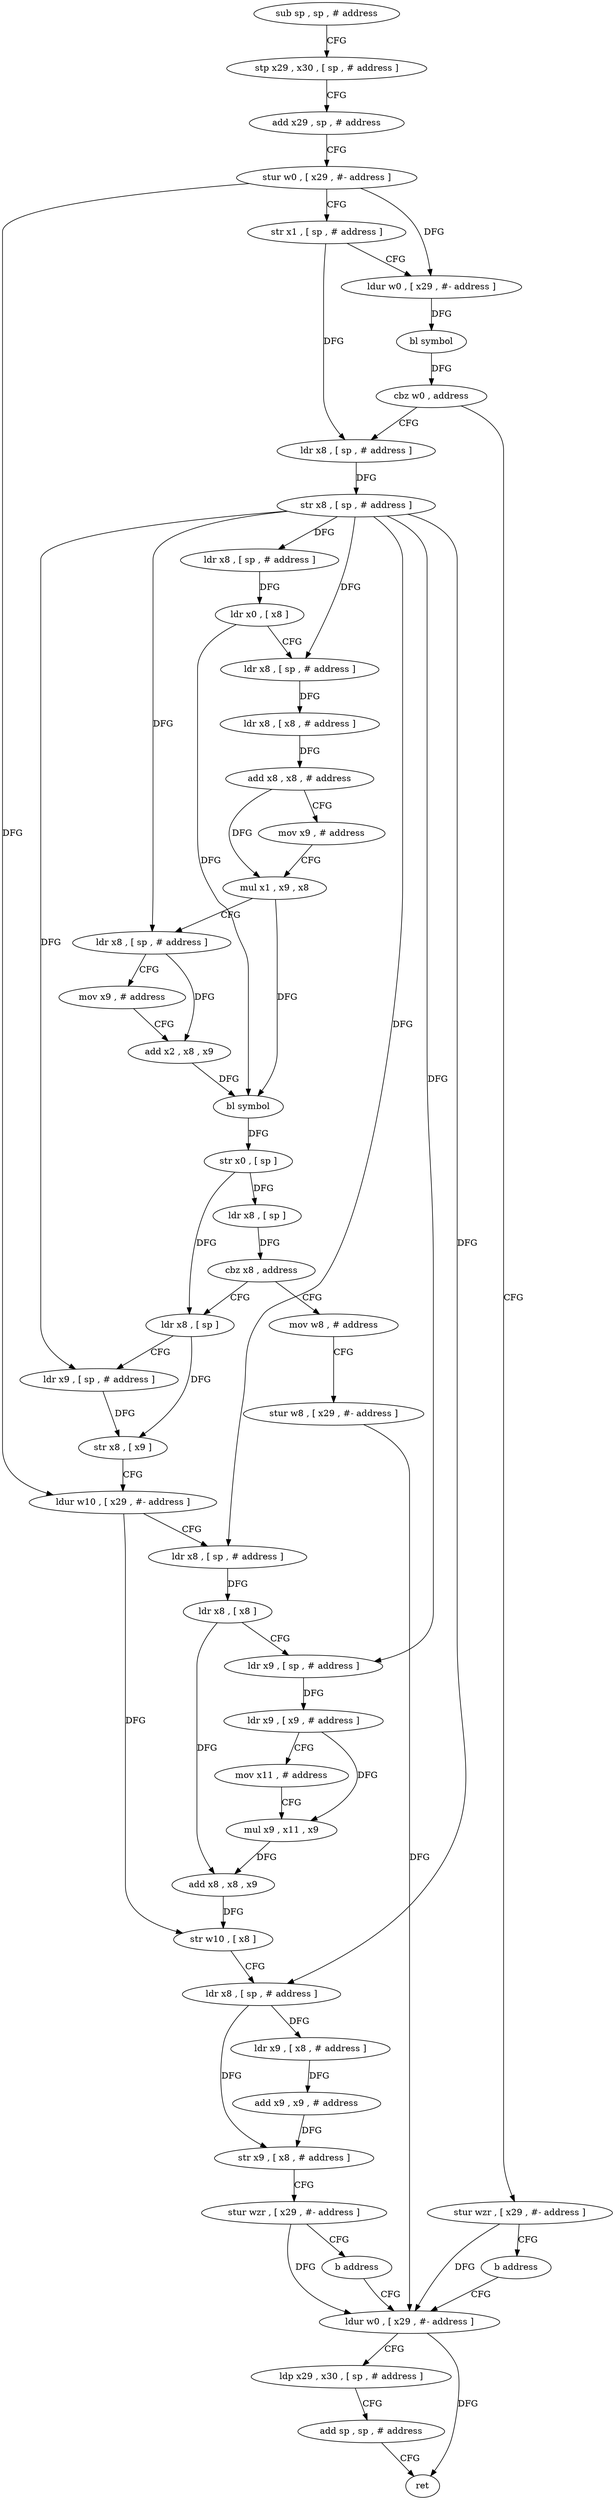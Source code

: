 digraph "func" {
"4298788" [label = "sub sp , sp , # address" ]
"4298792" [label = "stp x29 , x30 , [ sp , # address ]" ]
"4298796" [label = "add x29 , sp , # address" ]
"4298800" [label = "stur w0 , [ x29 , #- address ]" ]
"4298804" [label = "str x1 , [ sp , # address ]" ]
"4298808" [label = "ldur w0 , [ x29 , #- address ]" ]
"4298812" [label = "bl symbol" ]
"4298816" [label = "cbz w0 , address" ]
"4298828" [label = "ldr x8 , [ sp , # address ]" ]
"4298820" [label = "stur wzr , [ x29 , #- address ]" ]
"4298832" [label = "str x8 , [ sp , # address ]" ]
"4298836" [label = "ldr x8 , [ sp , # address ]" ]
"4298840" [label = "ldr x0 , [ x8 ]" ]
"4298844" [label = "ldr x8 , [ sp , # address ]" ]
"4298848" [label = "ldr x8 , [ x8 , # address ]" ]
"4298852" [label = "add x8 , x8 , # address" ]
"4298856" [label = "mov x9 , # address" ]
"4298860" [label = "mul x1 , x9 , x8" ]
"4298864" [label = "ldr x8 , [ sp , # address ]" ]
"4298868" [label = "mov x9 , # address" ]
"4298872" [label = "add x2 , x8 , x9" ]
"4298876" [label = "bl symbol" ]
"4298880" [label = "str x0 , [ sp ]" ]
"4298884" [label = "ldr x8 , [ sp ]" ]
"4298888" [label = "cbz x8 , address" ]
"4298964" [label = "mov w8 , # address" ]
"4298892" [label = "ldr x8 , [ sp ]" ]
"4298824" [label = "b address" ]
"4298972" [label = "ldur w0 , [ x29 , #- address ]" ]
"4298968" [label = "stur w8 , [ x29 , #- address ]" ]
"4298896" [label = "ldr x9 , [ sp , # address ]" ]
"4298900" [label = "str x8 , [ x9 ]" ]
"4298904" [label = "ldur w10 , [ x29 , #- address ]" ]
"4298908" [label = "ldr x8 , [ sp , # address ]" ]
"4298912" [label = "ldr x8 , [ x8 ]" ]
"4298916" [label = "ldr x9 , [ sp , # address ]" ]
"4298920" [label = "ldr x9 , [ x9 , # address ]" ]
"4298924" [label = "mov x11 , # address" ]
"4298928" [label = "mul x9 , x11 , x9" ]
"4298932" [label = "add x8 , x8 , x9" ]
"4298936" [label = "str w10 , [ x8 ]" ]
"4298940" [label = "ldr x8 , [ sp , # address ]" ]
"4298944" [label = "ldr x9 , [ x8 , # address ]" ]
"4298948" [label = "add x9 , x9 , # address" ]
"4298952" [label = "str x9 , [ x8 , # address ]" ]
"4298956" [label = "stur wzr , [ x29 , #- address ]" ]
"4298960" [label = "b address" ]
"4298976" [label = "ldp x29 , x30 , [ sp , # address ]" ]
"4298980" [label = "add sp , sp , # address" ]
"4298984" [label = "ret" ]
"4298788" -> "4298792" [ label = "CFG" ]
"4298792" -> "4298796" [ label = "CFG" ]
"4298796" -> "4298800" [ label = "CFG" ]
"4298800" -> "4298804" [ label = "CFG" ]
"4298800" -> "4298808" [ label = "DFG" ]
"4298800" -> "4298904" [ label = "DFG" ]
"4298804" -> "4298808" [ label = "CFG" ]
"4298804" -> "4298828" [ label = "DFG" ]
"4298808" -> "4298812" [ label = "DFG" ]
"4298812" -> "4298816" [ label = "DFG" ]
"4298816" -> "4298828" [ label = "CFG" ]
"4298816" -> "4298820" [ label = "CFG" ]
"4298828" -> "4298832" [ label = "DFG" ]
"4298820" -> "4298824" [ label = "CFG" ]
"4298820" -> "4298972" [ label = "DFG" ]
"4298832" -> "4298836" [ label = "DFG" ]
"4298832" -> "4298844" [ label = "DFG" ]
"4298832" -> "4298864" [ label = "DFG" ]
"4298832" -> "4298896" [ label = "DFG" ]
"4298832" -> "4298908" [ label = "DFG" ]
"4298832" -> "4298916" [ label = "DFG" ]
"4298832" -> "4298940" [ label = "DFG" ]
"4298836" -> "4298840" [ label = "DFG" ]
"4298840" -> "4298844" [ label = "CFG" ]
"4298840" -> "4298876" [ label = "DFG" ]
"4298844" -> "4298848" [ label = "DFG" ]
"4298848" -> "4298852" [ label = "DFG" ]
"4298852" -> "4298856" [ label = "CFG" ]
"4298852" -> "4298860" [ label = "DFG" ]
"4298856" -> "4298860" [ label = "CFG" ]
"4298860" -> "4298864" [ label = "CFG" ]
"4298860" -> "4298876" [ label = "DFG" ]
"4298864" -> "4298868" [ label = "CFG" ]
"4298864" -> "4298872" [ label = "DFG" ]
"4298868" -> "4298872" [ label = "CFG" ]
"4298872" -> "4298876" [ label = "DFG" ]
"4298876" -> "4298880" [ label = "DFG" ]
"4298880" -> "4298884" [ label = "DFG" ]
"4298880" -> "4298892" [ label = "DFG" ]
"4298884" -> "4298888" [ label = "DFG" ]
"4298888" -> "4298964" [ label = "CFG" ]
"4298888" -> "4298892" [ label = "CFG" ]
"4298964" -> "4298968" [ label = "CFG" ]
"4298892" -> "4298896" [ label = "CFG" ]
"4298892" -> "4298900" [ label = "DFG" ]
"4298824" -> "4298972" [ label = "CFG" ]
"4298972" -> "4298976" [ label = "CFG" ]
"4298972" -> "4298984" [ label = "DFG" ]
"4298968" -> "4298972" [ label = "DFG" ]
"4298896" -> "4298900" [ label = "DFG" ]
"4298900" -> "4298904" [ label = "CFG" ]
"4298904" -> "4298908" [ label = "CFG" ]
"4298904" -> "4298936" [ label = "DFG" ]
"4298908" -> "4298912" [ label = "DFG" ]
"4298912" -> "4298916" [ label = "CFG" ]
"4298912" -> "4298932" [ label = "DFG" ]
"4298916" -> "4298920" [ label = "DFG" ]
"4298920" -> "4298924" [ label = "CFG" ]
"4298920" -> "4298928" [ label = "DFG" ]
"4298924" -> "4298928" [ label = "CFG" ]
"4298928" -> "4298932" [ label = "DFG" ]
"4298932" -> "4298936" [ label = "DFG" ]
"4298936" -> "4298940" [ label = "CFG" ]
"4298940" -> "4298944" [ label = "DFG" ]
"4298940" -> "4298952" [ label = "DFG" ]
"4298944" -> "4298948" [ label = "DFG" ]
"4298948" -> "4298952" [ label = "DFG" ]
"4298952" -> "4298956" [ label = "CFG" ]
"4298956" -> "4298960" [ label = "CFG" ]
"4298956" -> "4298972" [ label = "DFG" ]
"4298960" -> "4298972" [ label = "CFG" ]
"4298976" -> "4298980" [ label = "CFG" ]
"4298980" -> "4298984" [ label = "CFG" ]
}
